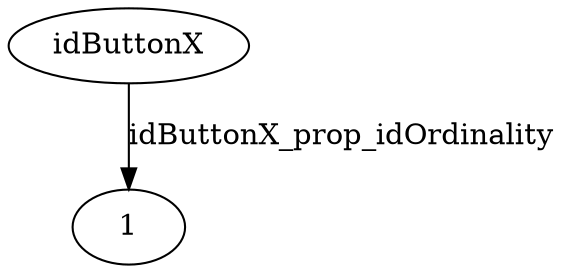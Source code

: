 strict digraph  {
idButtonX [node_type=entity_node, root=root];
1;
idButtonX -> 1  [edge_type=property, label=idButtonX_prop_idOrdinality];
}
